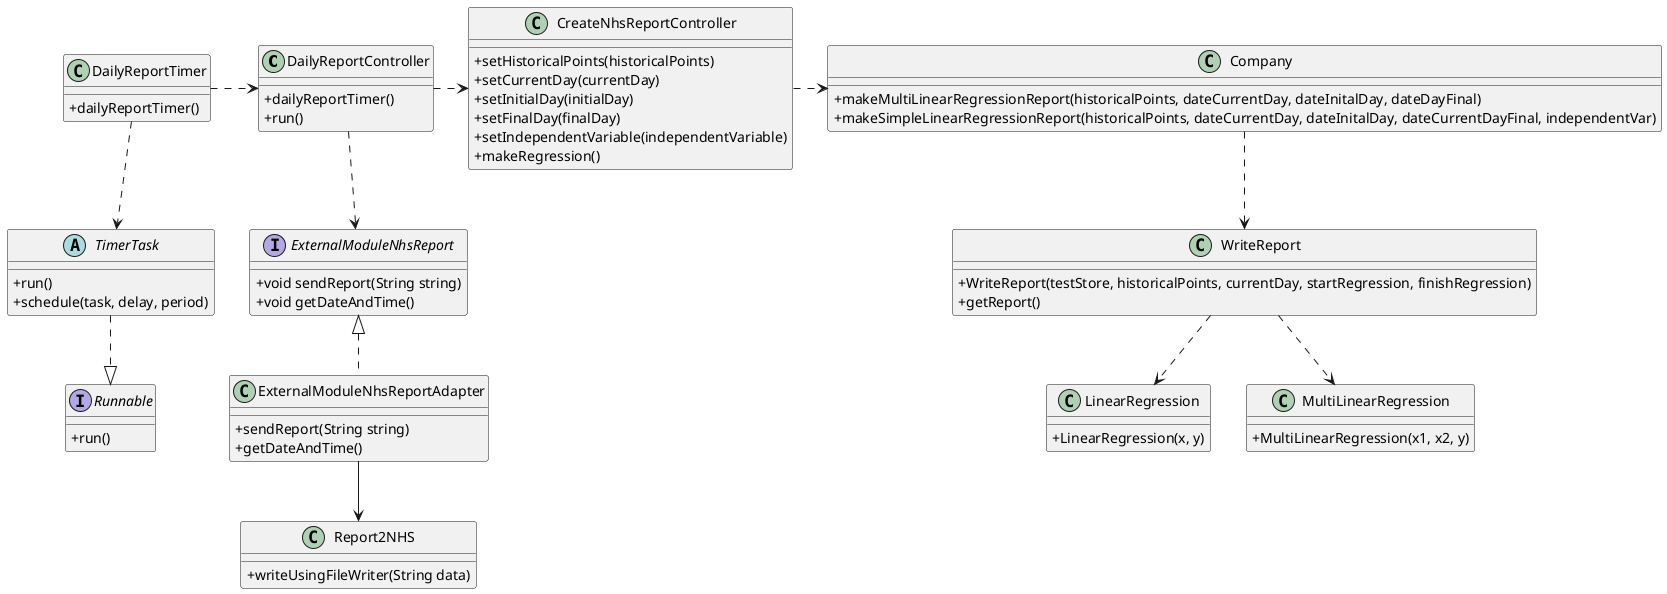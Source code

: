 @startuml

skinparam classAttributeIconSize 0

class DailyReportController {
+dailyReportTimer()
+run()
}

class CreateNhsReportController {
+setHistoricalPoints(historicalPoints)
+setCurrentDay(currentDay)
+setInitialDay(initialDay)
+setFinalDay(finalDay)
+setIndependentVariable(independentVariable)
+makeRegression()
}

interface Runnable {
+run()
}

abstract TimerTask {
+run()
+schedule(task, delay, period)
}

class DailyReportTimer {
+dailyReportTimer()
}

class LinearRegression {
+LinearRegression(x, y)
}

class MultiLinearRegression {
+MultiLinearRegression(x1, x2, y)
}

class Company {
+makeMultiLinearRegressionReport(historicalPoints, dateCurrentDay, dateInitalDay, dateDayFinal)
+makeSimpleLinearRegressionReport(historicalPoints, dateCurrentDay, dateInitalDay, dateCurrentDayFinal, independentVar)
}

class WriteReport {
+WriteReport(testStore, historicalPoints, currentDay, startRegression, finishRegression)
+getReport()
}

interface ExternalModuleNhsReport {
+void sendReport(String string)
+void getDateAndTime()
}

class ExternalModuleNhsReportAdapter {
+sendReport(String string)
+getDateAndTime()
}

class Report2NHS {
+writeUsingFileWriter(String data)
}

DailyReportController ..> ExternalModuleNhsReport
TimerTask ..|> Runnable
DailyReportTimer ..> TimerTask
DailyReportTimer .> DailyReportController
DailyReportController .> CreateNhsReportController
CreateNhsReportController .> Company
Company ..> WriteReport
ExternalModuleNhsReport <|.. ExternalModuleNhsReportAdapter
ExternalModuleNhsReportAdapter --> Report2NHS
WriteReport ..> LinearRegression
WriteReport ..> MultiLinearRegression

@enduml